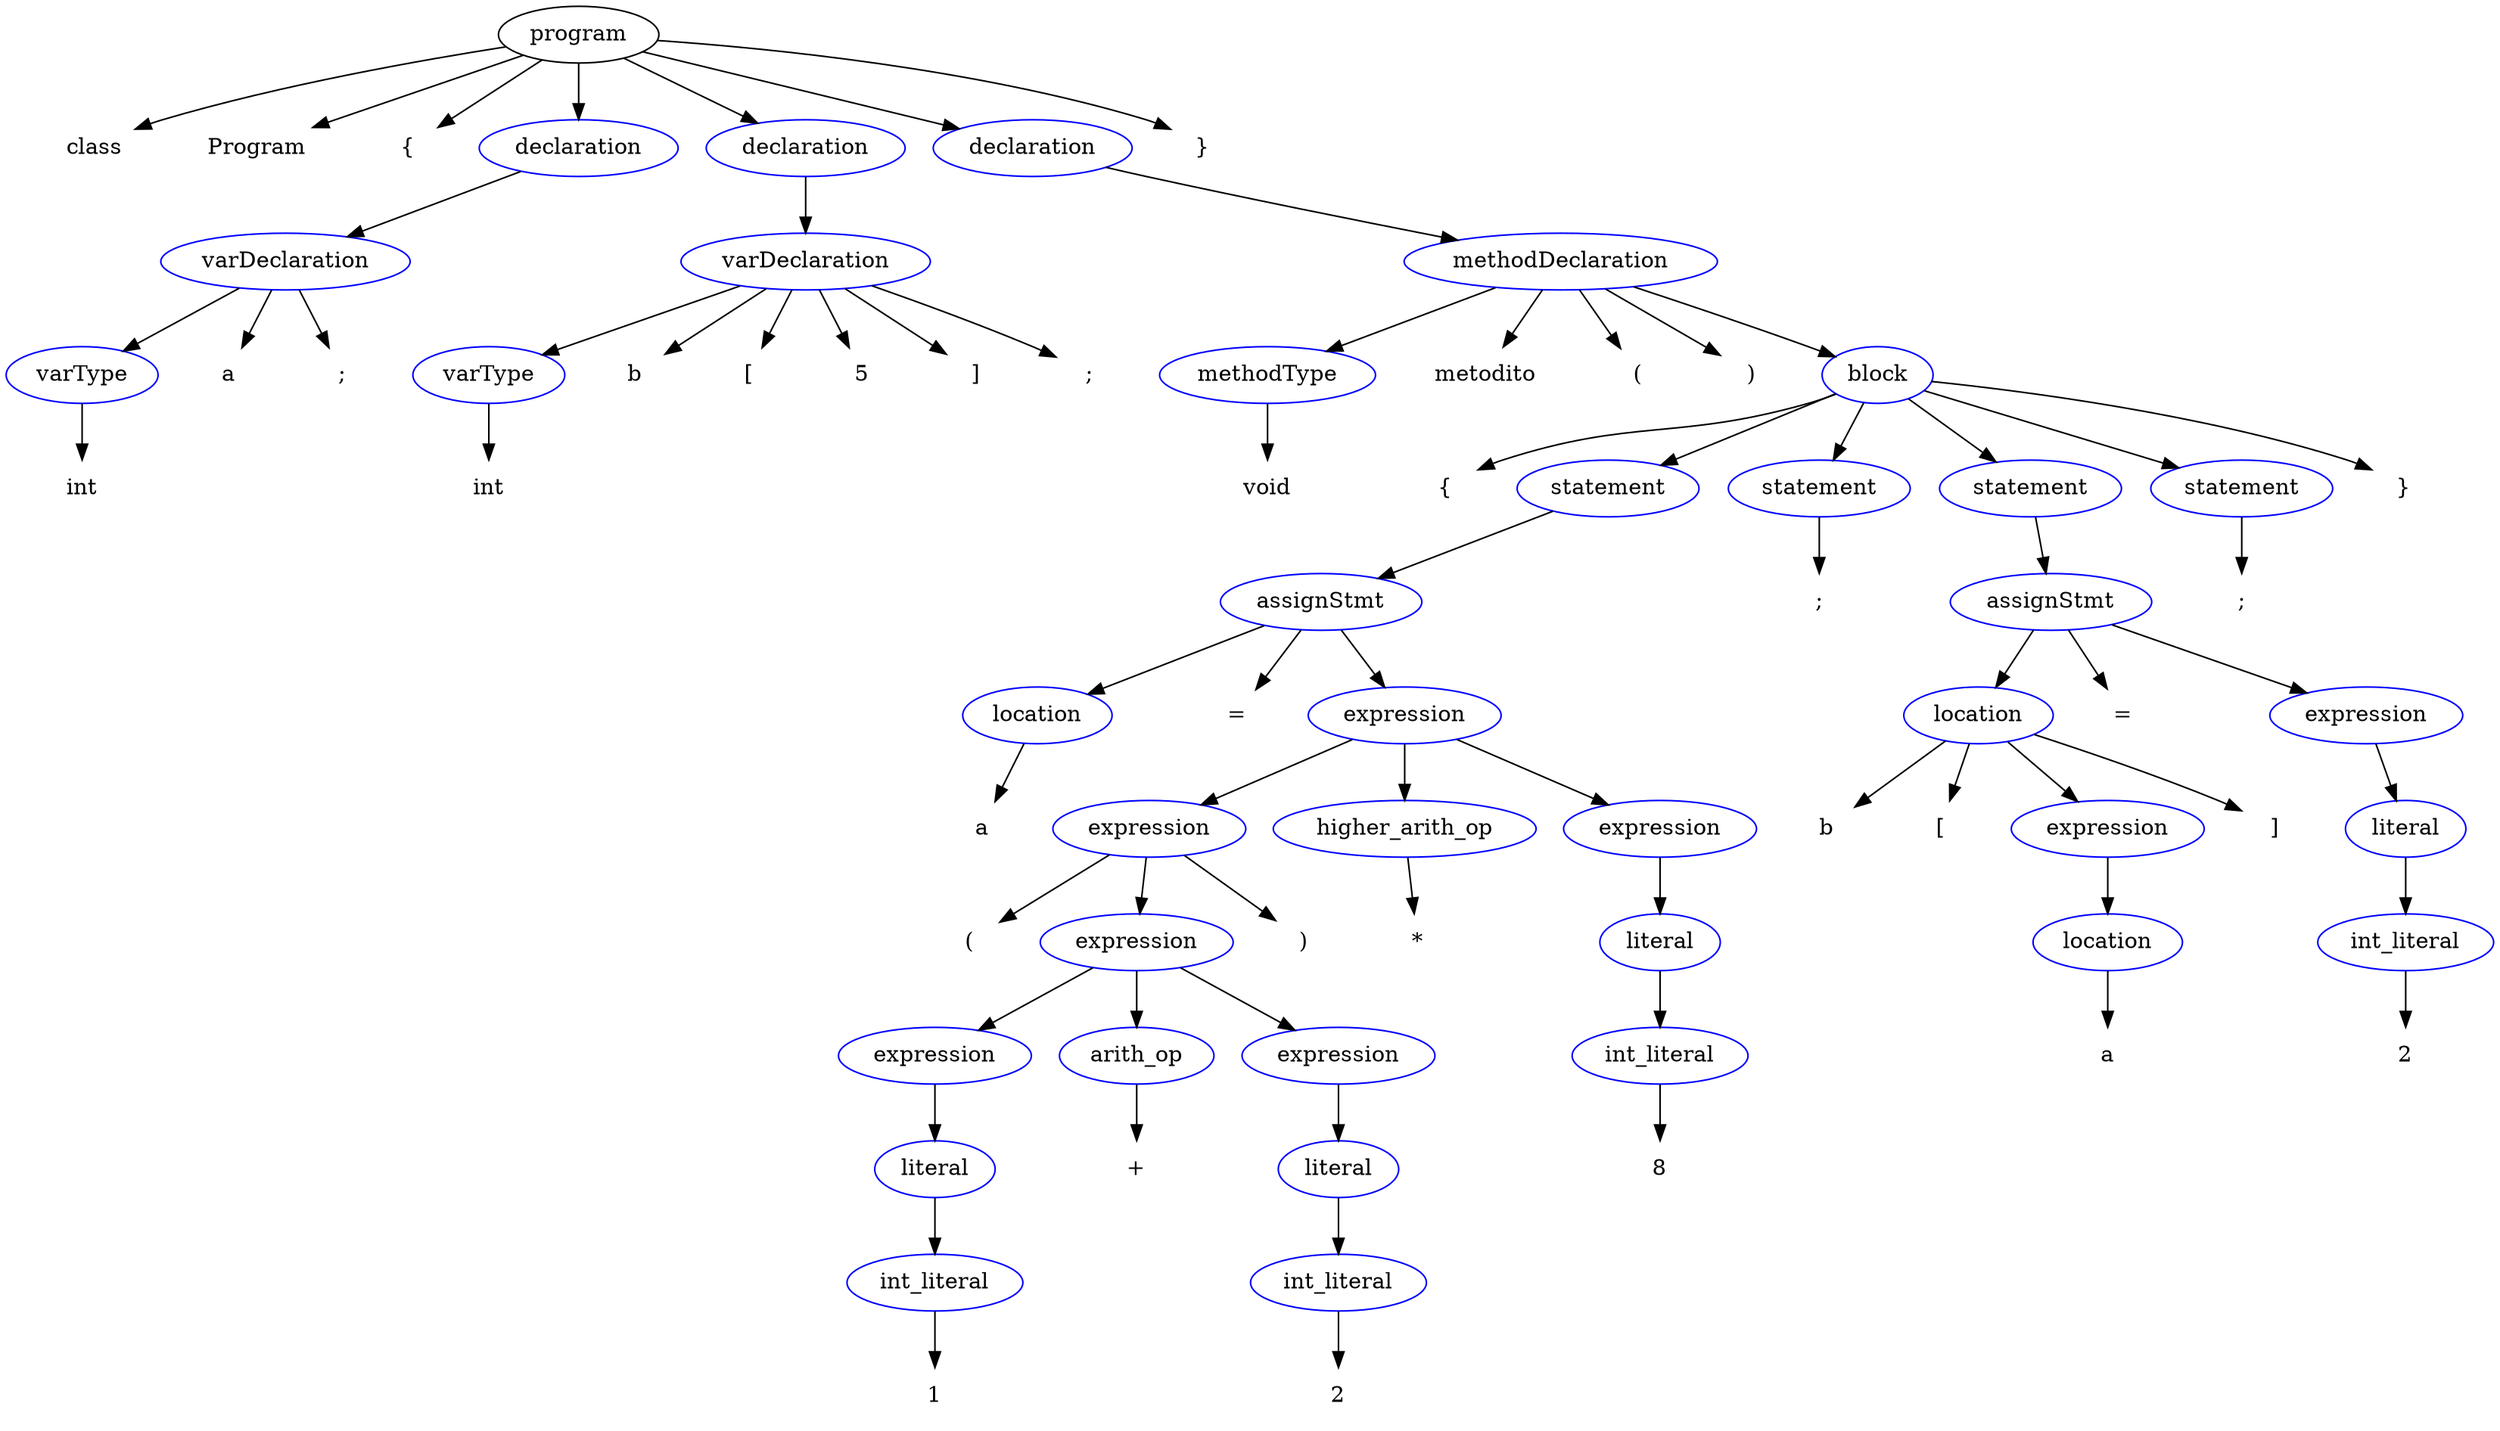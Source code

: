 // tree.gv
digraph Tree {
	0 [label=program]
	1 [label=class color=white]
	0 -> 1
	2 [label=Program color=white]
	0 -> 2
	3 [label="{" color=white]
	0 -> 3
	4 [label=declaration color=blue]
	0 -> 4
	5 [label=varDeclaration color=blue]
	4 -> 5
	6 [label=varType color=blue]
	5 -> 6
	7 [label=int color=white]
	6 -> 7
	8 [label=a color=white]
	5 -> 8
	9 [label=";" color=white]
	5 -> 9
	10 [label=declaration color=blue]
	0 -> 10
	11 [label=varDeclaration color=blue]
	10 -> 11
	12 [label=varType color=blue]
	11 -> 12
	13 [label=int color=white]
	12 -> 13
	14 [label=b color=white]
	11 -> 14
	15 [label="[" color=white]
	11 -> 15
	16 [label=5 color=white]
	11 -> 16
	17 [label="]" color=white]
	11 -> 17
	18 [label=";" color=white]
	11 -> 18
	19 [label=declaration color=blue]
	0 -> 19
	20 [label=methodDeclaration color=blue]
	19 -> 20
	21 [label=methodType color=blue]
	20 -> 21
	22 [label=void color=white]
	21 -> 22
	23 [label=metodito color=white]
	20 -> 23
	24 [label="(" color=white]
	20 -> 24
	25 [label=")" color=white]
	20 -> 25
	26 [label=block color=blue]
	20 -> 26
	27 [label="{" color=white]
	26 -> 27
	28 [label=statement color=blue]
	26 -> 28
	29 [label=assignStmt color=blue]
	28 -> 29
	30 [label=location color=blue]
	29 -> 30
	31 [label=a color=white]
	30 -> 31
	32 [label="=" color=white]
	29 -> 32
	33 [label=expression color=blue]
	29 -> 33
	34 [label=expression color=blue]
	33 -> 34
	35 [label="(" color=white]
	34 -> 35
	36 [label=expression color=blue]
	34 -> 36
	37 [label=expression color=blue]
	36 -> 37
	38 [label=literal color=blue]
	37 -> 38
	39 [label=int_literal color=blue]
	38 -> 39
	40 [label=1 color=white]
	39 -> 40
	41 [label=arith_op color=blue]
	36 -> 41
	42 [label="+" color=white]
	41 -> 42
	43 [label=expression color=blue]
	36 -> 43
	44 [label=literal color=blue]
	43 -> 44
	45 [label=int_literal color=blue]
	44 -> 45
	46 [label=2 color=white]
	45 -> 46
	47 [label=")" color=white]
	34 -> 47
	48 [label=higher_arith_op color=blue]
	33 -> 48
	49 [label="*" color=white]
	48 -> 49
	50 [label=expression color=blue]
	33 -> 50
	51 [label=literal color=blue]
	50 -> 51
	52 [label=int_literal color=blue]
	51 -> 52
	53 [label=8 color=white]
	52 -> 53
	54 [label=statement color=blue]
	26 -> 54
	55 [label=";" color=white]
	54 -> 55
	56 [label=statement color=blue]
	26 -> 56
	57 [label=assignStmt color=blue]
	56 -> 57
	58 [label=location color=blue]
	57 -> 58
	59 [label=b color=white]
	58 -> 59
	60 [label="[" color=white]
	58 -> 60
	61 [label=expression color=blue]
	58 -> 61
	62 [label=location color=blue]
	61 -> 62
	63 [label=a color=white]
	62 -> 63
	64 [label="]" color=white]
	58 -> 64
	65 [label="=" color=white]
	57 -> 65
	66 [label=expression color=blue]
	57 -> 66
	67 [label=literal color=blue]
	66 -> 67
	68 [label=int_literal color=blue]
	67 -> 68
	69 [label=2 color=white]
	68 -> 69
	70 [label=statement color=blue]
	26 -> 70
	71 [label=";" color=white]
	70 -> 71
	72 [label="}" color=white]
	26 -> 72
	73 [label="}" color=white]
	0 -> 73
}
